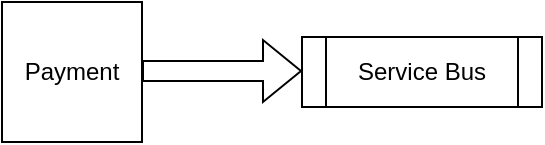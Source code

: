 <mxfile version="24.7.6">
  <diagram name="Page-1" id="EJzefQqtVguapPeibL_m">
    <mxGraphModel dx="1434" dy="772" grid="1" gridSize="10" guides="1" tooltips="1" connect="1" arrows="1" fold="1" page="1" pageScale="1" pageWidth="850" pageHeight="1100" math="0" shadow="0">
      <root>
        <mxCell id="0" />
        <mxCell id="1" parent="0" />
        <mxCell id="-oYNQyrPG7nwtBovVGz--1" value="Payment" style="whiteSpace=wrap;html=1;aspect=fixed;" vertex="1" parent="1">
          <mxGeometry x="60" y="170" width="70" height="70" as="geometry" />
        </mxCell>
        <mxCell id="-oYNQyrPG7nwtBovVGz--3" value="" style="shape=flexArrow;endArrow=classic;html=1;rounded=0;" edge="1" parent="1">
          <mxGeometry width="50" height="50" relative="1" as="geometry">
            <mxPoint x="130" y="204.5" as="sourcePoint" />
            <mxPoint x="210" y="204.5" as="targetPoint" />
          </mxGeometry>
        </mxCell>
        <mxCell id="-oYNQyrPG7nwtBovVGz--4" value="Service Bus" style="shape=process;whiteSpace=wrap;html=1;backgroundOutline=1;" vertex="1" parent="1">
          <mxGeometry x="210" y="187.5" width="120" height="35" as="geometry" />
        </mxCell>
      </root>
    </mxGraphModel>
  </diagram>
</mxfile>
